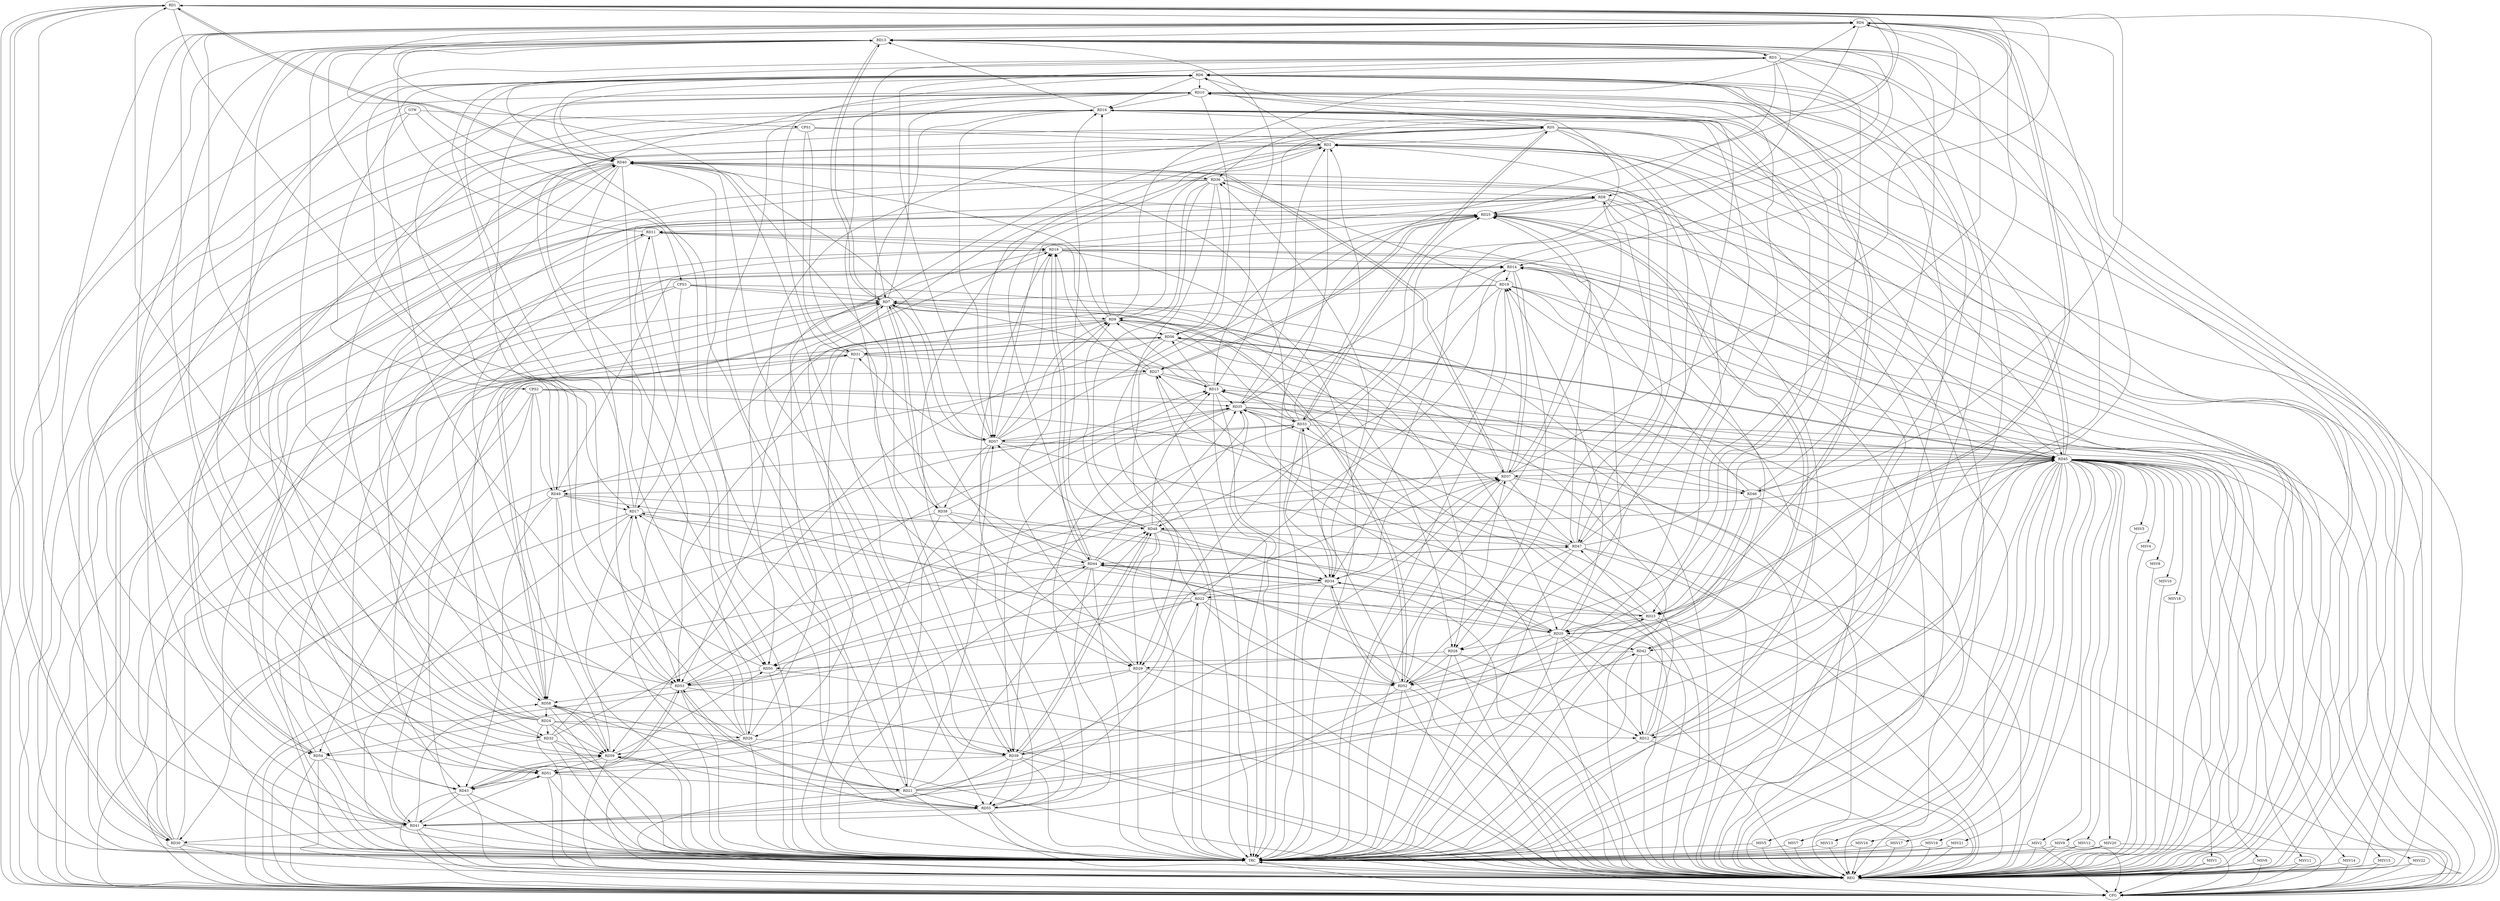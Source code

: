 strict digraph G {
  RD1 [ label="RD1" ];
  RD2 [ label="RD2" ];
  RD3 [ label="RD3" ];
  RD4 [ label="RD4" ];
  RD5 [ label="RD5" ];
  RD6 [ label="RD6" ];
  RD7 [ label="RD7" ];
  RD8 [ label="RD8" ];
  RD9 [ label="RD9" ];
  RD10 [ label="RD10" ];
  RD11 [ label="RD11" ];
  RD12 [ label="RD12" ];
  RD13 [ label="RD13" ];
  RD14 [ label="RD14" ];
  RD15 [ label="RD15" ];
  RD16 [ label="RD16" ];
  RD17 [ label="RD17" ];
  RD18 [ label="RD18" ];
  RD19 [ label="RD19" ];
  RD20 [ label="RD20" ];
  RD21 [ label="RD21" ];
  RD22 [ label="RD22" ];
  RD23 [ label="RD23" ];
  RD24 [ label="RD24" ];
  RD25 [ label="RD25" ];
  RD26 [ label="RD26" ];
  RD27 [ label="RD27" ];
  RD28 [ label="RD28" ];
  RD29 [ label="RD29" ];
  RD30 [ label="RD30" ];
  RD31 [ label="RD31" ];
  RD32 [ label="RD32" ];
  RD33 [ label="RD33" ];
  RD34 [ label="RD34" ];
  RD35 [ label="RD35" ];
  RD36 [ label="RD36" ];
  RD37 [ label="RD37" ];
  RD38 [ label="RD38" ];
  RD39 [ label="RD39" ];
  RD40 [ label="RD40" ];
  RD41 [ label="RD41" ];
  RD42 [ label="RD42" ];
  RD43 [ label="RD43" ];
  RD44 [ label="RD44" ];
  RD45 [ label="RD45" ];
  RD46 [ label="RD46" ];
  RD47 [ label="RD47" ];
  RD48 [ label="RD48" ];
  RD49 [ label="RD49" ];
  RD50 [ label="RD50" ];
  RD51 [ label="RD51" ];
  RD52 [ label="RD52" ];
  RD53 [ label="RD53" ];
  RD54 [ label="RD54" ];
  RD55 [ label="RD55" ];
  RD56 [ label="RD56" ];
  RD57 [ label="RD57" ];
  RD58 [ label="RD58" ];
  RD59 [ label="RD59" ];
  CPS1 [ label="CPS1" ];
  CPS2 [ label="CPS2" ];
  CPS3 [ label="CPS3" ];
  GTW [ label="GTW" ];
  REG [ label="REG" ];
  CFG [ label="CFG" ];
  TRC [ label="TRC" ];
  MSV1 [ label="MSV1" ];
  MSV2 [ label="MSV2" ];
  MSV3 [ label="MSV3" ];
  MSV4 [ label="MSV4" ];
  MSV5 [ label="MSV5" ];
  MSV6 [ label="MSV6" ];
  MSV7 [ label="MSV7" ];
  MSV8 [ label="MSV8" ];
  MSV9 [ label="MSV9" ];
  MSV10 [ label="MSV10" ];
  MSV11 [ label="MSV11" ];
  MSV12 [ label="MSV12" ];
  MSV13 [ label="MSV13" ];
  MSV14 [ label="MSV14" ];
  MSV15 [ label="MSV15" ];
  MSV16 [ label="MSV16" ];
  MSV17 [ label="MSV17" ];
  MSV18 [ label="MSV18" ];
  MSV19 [ label="MSV19" ];
  MSV20 [ label="MSV20" ];
  MSV21 [ label="MSV21" ];
  MSV22 [ label="MSV22" ];
  RD1 -> RD4;
  RD1 -> RD15;
  RD1 -> RD17;
  RD24 -> RD1;
  RD25 -> RD1;
  RD1 -> RD30;
  RD30 -> RD1;
  RD35 -> RD1;
  RD1 -> RD36;
  RD1 -> RD40;
  RD40 -> RD1;
  RD1 -> RD41;
  RD1 -> RD46;
  RD5 -> RD2;
  RD2 -> RD6;
  RD33 -> RD2;
  RD35 -> RD2;
  RD2 -> RD40;
  RD2 -> RD43;
  RD44 -> RD2;
  RD45 -> RD2;
  RD2 -> RD47;
  RD2 -> RD55;
  RD2 -> RD57;
  RD3 -> RD6;
  RD3 -> RD7;
  RD3 -> RD8;
  RD3 -> RD13;
  RD13 -> RD3;
  RD3 -> RD25;
  RD3 -> RD40;
  RD3 -> RD52;
  RD57 -> RD3;
  RD9 -> RD4;
  RD4 -> RD13;
  RD21 -> RD4;
  RD4 -> RD23;
  RD23 -> RD4;
  RD4 -> RD29;
  RD4 -> RD35;
  RD37 -> RD4;
  RD41 -> RD4;
  RD46 -> RD4;
  RD47 -> RD4;
  RD4 -> RD51;
  RD53 -> RD4;
  RD4 -> RD59;
  RD9 -> RD5;
  RD5 -> RD10;
  RD16 -> RD5;
  RD5 -> RD20;
  RD21 -> RD5;
  RD24 -> RD5;
  RD5 -> RD33;
  RD33 -> RD5;
  RD5 -> RD45;
  RD5 -> RD47;
  RD5 -> RD50;
  RD6 -> RD10;
  RD6 -> RD12;
  RD6 -> RD16;
  RD17 -> RD6;
  RD6 -> RD20;
  RD20 -> RD6;
  RD26 -> RD6;
  RD31 -> RD6;
  RD6 -> RD40;
  RD6 -> RD42;
  RD49 -> RD6;
  RD52 -> RD6;
  RD53 -> RD6;
  RD6 -> RD54;
  RD55 -> RD6;
  RD7 -> RD9;
  RD7 -> RD10;
  RD7 -> RD13;
  RD13 -> RD7;
  RD15 -> RD7;
  RD19 -> RD7;
  RD24 -> RD7;
  RD30 -> RD7;
  RD7 -> RD38;
  RD38 -> RD7;
  RD7 -> RD41;
  RD7 -> RD44;
  RD7 -> RD52;
  RD52 -> RD7;
  RD57 -> RD7;
  RD7 -> RD58;
  RD58 -> RD7;
  RD8 -> RD25;
  RD8 -> RD26;
  RD36 -> RD8;
  RD8 -> RD45;
  RD47 -> RD8;
  RD55 -> RD8;
  RD8 -> RD57;
  RD58 -> RD8;
  RD15 -> RD9;
  RD9 -> RD16;
  RD9 -> RD20;
  RD9 -> RD26;
  RD9 -> RD28;
  RD29 -> RD9;
  RD33 -> RD9;
  RD36 -> RD9;
  RD9 -> RD40;
  RD48 -> RD9;
  RD9 -> RD53;
  RD9 -> RD56;
  RD57 -> RD9;
  RD10 -> RD16;
  RD10 -> RD23;
  RD26 -> RD10;
  RD10 -> RD39;
  RD45 -> RD10;
  RD10 -> RD49;
  RD10 -> RD53;
  RD10 -> RD56;
  RD10 -> RD59;
  RD11 -> RD13;
  RD17 -> RD11;
  RD11 -> RD18;
  RD25 -> RD11;
  RD27 -> RD11;
  RD30 -> RD11;
  RD11 -> RD59;
  RD12 -> RD15;
  RD12 -> RD19;
  RD20 -> RD12;
  RD24 -> RD12;
  RD28 -> RD12;
  RD12 -> RD33;
  RD42 -> RD12;
  RD45 -> RD12;
  RD13 -> RD14;
  RD15 -> RD13;
  RD16 -> RD13;
  RD24 -> RD13;
  RD26 -> RD13;
  RD13 -> RD32;
  RD13 -> RD34;
  RD46 -> RD13;
  RD50 -> RD13;
  RD13 -> RD51;
  RD18 -> RD14;
  RD14 -> RD19;
  RD20 -> RD14;
  RD22 -> RD14;
  RD14 -> RD28;
  RD14 -> RD29;
  RD14 -> RD37;
  RD41 -> RD14;
  RD46 -> RD14;
  RD49 -> RD14;
  RD54 -> RD14;
  RD27 -> RD15;
  RD15 -> RD34;
  RD15 -> RD35;
  RD38 -> RD15;
  RD45 -> RD15;
  RD48 -> RD15;
  RD53 -> RD15;
  RD15 -> RD56;
  RD16 -> RD21;
  RD16 -> RD23;
  RD16 -> RD34;
  RD16 -> RD39;
  RD16 -> RD41;
  RD45 -> RD16;
  RD47 -> RD16;
  RD48 -> RD16;
  RD51 -> RD16;
  RD16 -> RD57;
  RD20 -> RD17;
  RD22 -> RD17;
  RD26 -> RD17;
  RD17 -> RD48;
  RD49 -> RD17;
  RD17 -> RD53;
  RD59 -> RD17;
  RD18 -> RD25;
  RD26 -> RD18;
  RD27 -> RD18;
  RD18 -> RD32;
  RD18 -> RD44;
  RD44 -> RD18;
  RD18 -> RD50;
  RD55 -> RD18;
  RD57 -> RD18;
  RD58 -> RD18;
  RD20 -> RD19;
  RD19 -> RD34;
  RD19 -> RD36;
  RD37 -> RD19;
  RD19 -> RD45;
  RD19 -> RD48;
  RD19 -> RD53;
  RD23 -> RD20;
  RD20 -> RD27;
  RD20 -> RD28;
  RD20 -> RD34;
  RD38 -> RD20;
  RD20 -> RD39;
  RD20 -> RD42;
  RD49 -> RD20;
  RD21 -> RD22;
  RD21 -> RD37;
  RD21 -> RD42;
  RD21 -> RD48;
  RD51 -> RD21;
  RD21 -> RD53;
  RD53 -> RD21;
  RD21 -> RD55;
  RD21 -> RD57;
  RD21 -> RD59;
  RD22 -> RD23;
  RD34 -> RD22;
  RD36 -> RD22;
  RD22 -> RD52;
  RD22 -> RD53;
  RD23 -> RD35;
  RD41 -> RD23;
  RD23 -> RD44;
  RD46 -> RD23;
  RD23 -> RD47;
  RD24 -> RD26;
  RD24 -> RD32;
  RD58 -> RD24;
  RD24 -> RD59;
  RD25 -> RD27;
  RD27 -> RD25;
  RD25 -> RD29;
  RD25 -> RD30;
  RD30 -> RD25;
  RD33 -> RD25;
  RD37 -> RD25;
  RD25 -> RD42;
  RD42 -> RD25;
  RD47 -> RD25;
  RD57 -> RD25;
  RD26 -> RD39;
  RD26 -> RD59;
  RD31 -> RD27;
  RD47 -> RD27;
  RD27 -> RD49;
  RD28 -> RD29;
  RD47 -> RD28;
  RD28 -> RD52;
  RD38 -> RD29;
  RD48 -> RD29;
  RD29 -> RD51;
  RD29 -> RD52;
  RD29 -> RD54;
  RD30 -> RD31;
  RD41 -> RD30;
  RD49 -> RD30;
  RD31 -> RD39;
  RD31 -> RD56;
  RD56 -> RD31;
  RD57 -> RD31;
  RD32 -> RD35;
  RD32 -> RD40;
  RD32 -> RD45;
  RD32 -> RD54;
  RD32 -> RD59;
  RD33 -> RD34;
  RD35 -> RD33;
  RD39 -> RD33;
  RD33 -> RD40;
  RD33 -> RD41;
  RD52 -> RD33;
  RD33 -> RD57;
  RD34 -> RD36;
  RD34 -> RD37;
  RD34 -> RD44;
  RD44 -> RD34;
  RD48 -> RD34;
  RD34 -> RD50;
  RD34 -> RD52;
  RD52 -> RD34;
  RD35 -> RD39;
  RD44 -> RD35;
  RD46 -> RD35;
  RD47 -> RD35;
  RD48 -> RD35;
  RD35 -> RD55;
  RD57 -> RD35;
  RD40 -> RD36;
  RD36 -> RD51;
  RD36 -> RD52;
  RD36 -> RD56;
  RD39 -> RD37;
  RD37 -> RD40;
  RD40 -> RD37;
  RD45 -> RD37;
  RD37 -> RD46;
  RD37 -> RD47;
  RD37 -> RD49;
  RD52 -> RD37;
  RD53 -> RD37;
  RD57 -> RD38;
  RD39 -> RD40;
  RD39 -> RD41;
  RD39 -> RD45;
  RD39 -> RD48;
  RD48 -> RD39;
  RD39 -> RD51;
  RD39 -> RD55;
  RD44 -> RD40;
  RD40 -> RD50;
  RD40 -> RD53;
  RD40 -> RD54;
  RD54 -> RD40;
  RD40 -> RD55;
  RD40 -> RD57;
  RD40 -> RD58;
  RD43 -> RD41;
  RD41 -> RD51;
  RD52 -> RD41;
  RD55 -> RD41;
  RD41 -> RD58;
  RD42 -> RD50;
  RD44 -> RD43;
  RD49 -> RD43;
  RD51 -> RD43;
  RD43 -> RD53;
  RD53 -> RD43;
  RD54 -> RD43;
  RD56 -> RD43;
  RD43 -> RD59;
  RD44 -> RD47;
  RD47 -> RD44;
  RD44 -> RD48;
  RD53 -> RD44;
  RD44 -> RD55;
  RD45 -> RD48;
  RD45 -> RD50;
  RD45 -> RD52;
  RD45 -> RD55;
  RD45 -> RD56;
  RD56 -> RD45;
  RD57 -> RD45;
  RD56 -> RD46;
  RD48 -> RD47;
  RD48 -> RD57;
  RD49 -> RD58;
  RD50 -> RD53;
  RD59 -> RD50;
  RD59 -> RD51;
  RD53 -> RD58;
  RD58 -> RD55;
  RD59 -> RD55;
  RD56 -> RD59;
  RD58 -> RD59;
  RD59 -> RD58;
  CPS1 -> RD2;
  CPS1 -> RD31;
  CPS1 -> RD38;
  CPS2 -> RD35;
  CPS2 -> RD58;
  CPS2 -> RD45;
  CPS2 -> RD54;
  CPS2 -> RD49;
  CPS3 -> RD28;
  CPS3 -> RD7;
  CPS3 -> RD17;
  GTW -> CPS1;
  GTW -> CPS2;
  GTW -> CPS3;
  RD1 -> REG;
  RD2 -> REG;
  RD3 -> REG;
  RD4 -> REG;
  RD5 -> REG;
  RD6 -> REG;
  RD7 -> REG;
  RD8 -> REG;
  RD9 -> REG;
  RD10 -> REG;
  RD11 -> REG;
  RD12 -> REG;
  RD13 -> REG;
  RD14 -> REG;
  RD15 -> REG;
  RD16 -> REG;
  RD17 -> REG;
  RD18 -> REG;
  RD19 -> REG;
  RD20 -> REG;
  RD21 -> REG;
  RD22 -> REG;
  RD23 -> REG;
  RD24 -> REG;
  RD25 -> REG;
  RD26 -> REG;
  RD27 -> REG;
  RD28 -> REG;
  RD29 -> REG;
  RD30 -> REG;
  RD31 -> REG;
  RD32 -> REG;
  RD33 -> REG;
  RD34 -> REG;
  RD35 -> REG;
  RD36 -> REG;
  RD37 -> REG;
  RD38 -> REG;
  RD39 -> REG;
  RD40 -> REG;
  RD41 -> REG;
  RD42 -> REG;
  RD43 -> REG;
  RD44 -> REG;
  RD45 -> REG;
  RD46 -> REG;
  RD47 -> REG;
  RD48 -> REG;
  RD49 -> REG;
  RD50 -> REG;
  RD51 -> REG;
  RD52 -> REG;
  RD53 -> REG;
  RD54 -> REG;
  RD55 -> REG;
  RD56 -> REG;
  RD57 -> REG;
  RD58 -> REG;
  RD59 -> REG;
  CPS1 -> REG;
  CPS2 -> REG;
  CPS3 -> REG;
  CPS3 -> CFG;
  RD17 -> CFG;
  RD23 -> CFG;
  RD36 -> CFG;
  RD19 -> CFG;
  RD13 -> CFG;
  RD31 -> CFG;
  RD2 -> CFG;
  RD44 -> CFG;
  RD41 -> CFG;
  RD30 -> CFG;
  RD43 -> CFG;
  RD38 -> CFG;
  RD54 -> CFG;
  RD8 -> CFG;
  RD27 -> CFG;
  RD40 -> CFG;
  RD5 -> CFG;
  RD52 -> CFG;
  RD35 -> CFG;
  RD18 -> CFG;
  RD47 -> CFG;
  RD10 -> CFG;
  RD3 -> CFG;
  RD22 -> CFG;
  REG -> CFG;
  RD1 -> TRC;
  RD2 -> TRC;
  RD3 -> TRC;
  RD4 -> TRC;
  RD5 -> TRC;
  RD6 -> TRC;
  RD7 -> TRC;
  RD8 -> TRC;
  RD9 -> TRC;
  RD10 -> TRC;
  RD11 -> TRC;
  RD12 -> TRC;
  RD13 -> TRC;
  RD14 -> TRC;
  RD15 -> TRC;
  RD16 -> TRC;
  RD17 -> TRC;
  RD18 -> TRC;
  RD19 -> TRC;
  RD20 -> TRC;
  RD21 -> TRC;
  RD22 -> TRC;
  RD23 -> TRC;
  RD24 -> TRC;
  RD25 -> TRC;
  RD26 -> TRC;
  RD27 -> TRC;
  RD28 -> TRC;
  RD29 -> TRC;
  RD30 -> TRC;
  RD31 -> TRC;
  RD32 -> TRC;
  RD33 -> TRC;
  RD34 -> TRC;
  RD35 -> TRC;
  RD36 -> TRC;
  RD37 -> TRC;
  RD38 -> TRC;
  RD39 -> TRC;
  RD40 -> TRC;
  RD41 -> TRC;
  RD42 -> TRC;
  RD43 -> TRC;
  RD44 -> TRC;
  RD45 -> TRC;
  RD46 -> TRC;
  RD47 -> TRC;
  RD48 -> TRC;
  RD49 -> TRC;
  RD50 -> TRC;
  RD51 -> TRC;
  RD52 -> TRC;
  RD53 -> TRC;
  RD54 -> TRC;
  RD55 -> TRC;
  RD56 -> TRC;
  RD57 -> TRC;
  RD58 -> TRC;
  RD59 -> TRC;
  CPS1 -> TRC;
  CPS2 -> TRC;
  CPS3 -> TRC;
  GTW -> TRC;
  CFG -> TRC;
  TRC -> REG;
  RD45 -> MSV1;
  MSV1 -> REG;
  MSV1 -> CFG;
  RD45 -> MSV2;
  RD45 -> MSV3;
  RD45 -> MSV4;
  MSV2 -> REG;
  MSV2 -> TRC;
  MSV2 -> CFG;
  MSV3 -> REG;
  MSV4 -> REG;
  RD45 -> MSV5;
  RD45 -> MSV6;
  RD45 -> MSV7;
  MSV5 -> REG;
  MSV5 -> TRC;
  MSV6 -> REG;
  MSV6 -> CFG;
  MSV7 -> REG;
  MSV7 -> TRC;
  RD45 -> MSV8;
  RD45 -> MSV9;
  RD45 -> MSV10;
  RD45 -> MSV11;
  RD45 -> MSV12;
  RD45 -> MSV13;
  RD45 -> MSV14;
  RD45 -> MSV15;
  RD45 -> MSV16;
  RD45 -> MSV17;
  MSV8 -> REG;
  MSV9 -> REG;
  MSV9 -> TRC;
  MSV9 -> CFG;
  MSV10 -> REG;
  MSV11 -> REG;
  MSV11 -> CFG;
  MSV12 -> REG;
  MSV12 -> TRC;
  MSV12 -> CFG;
  MSV13 -> REG;
  MSV13 -> TRC;
  MSV14 -> REG;
  MSV14 -> CFG;
  MSV15 -> REG;
  MSV15 -> CFG;
  MSV16 -> REG;
  MSV16 -> TRC;
  MSV17 -> REG;
  MSV17 -> TRC;
  RD45 -> MSV18;
  MSV18 -> REG;
  RD45 -> MSV19;
  RD45 -> MSV20;
  RD45 -> MSV21;
  MSV19 -> REG;
  MSV19 -> TRC;
  MSV20 -> REG;
  MSV20 -> TRC;
  MSV20 -> CFG;
  MSV21 -> REG;
  MSV21 -> TRC;
  RD45 -> MSV22;
  MSV22 -> REG;
  MSV22 -> CFG;
}
